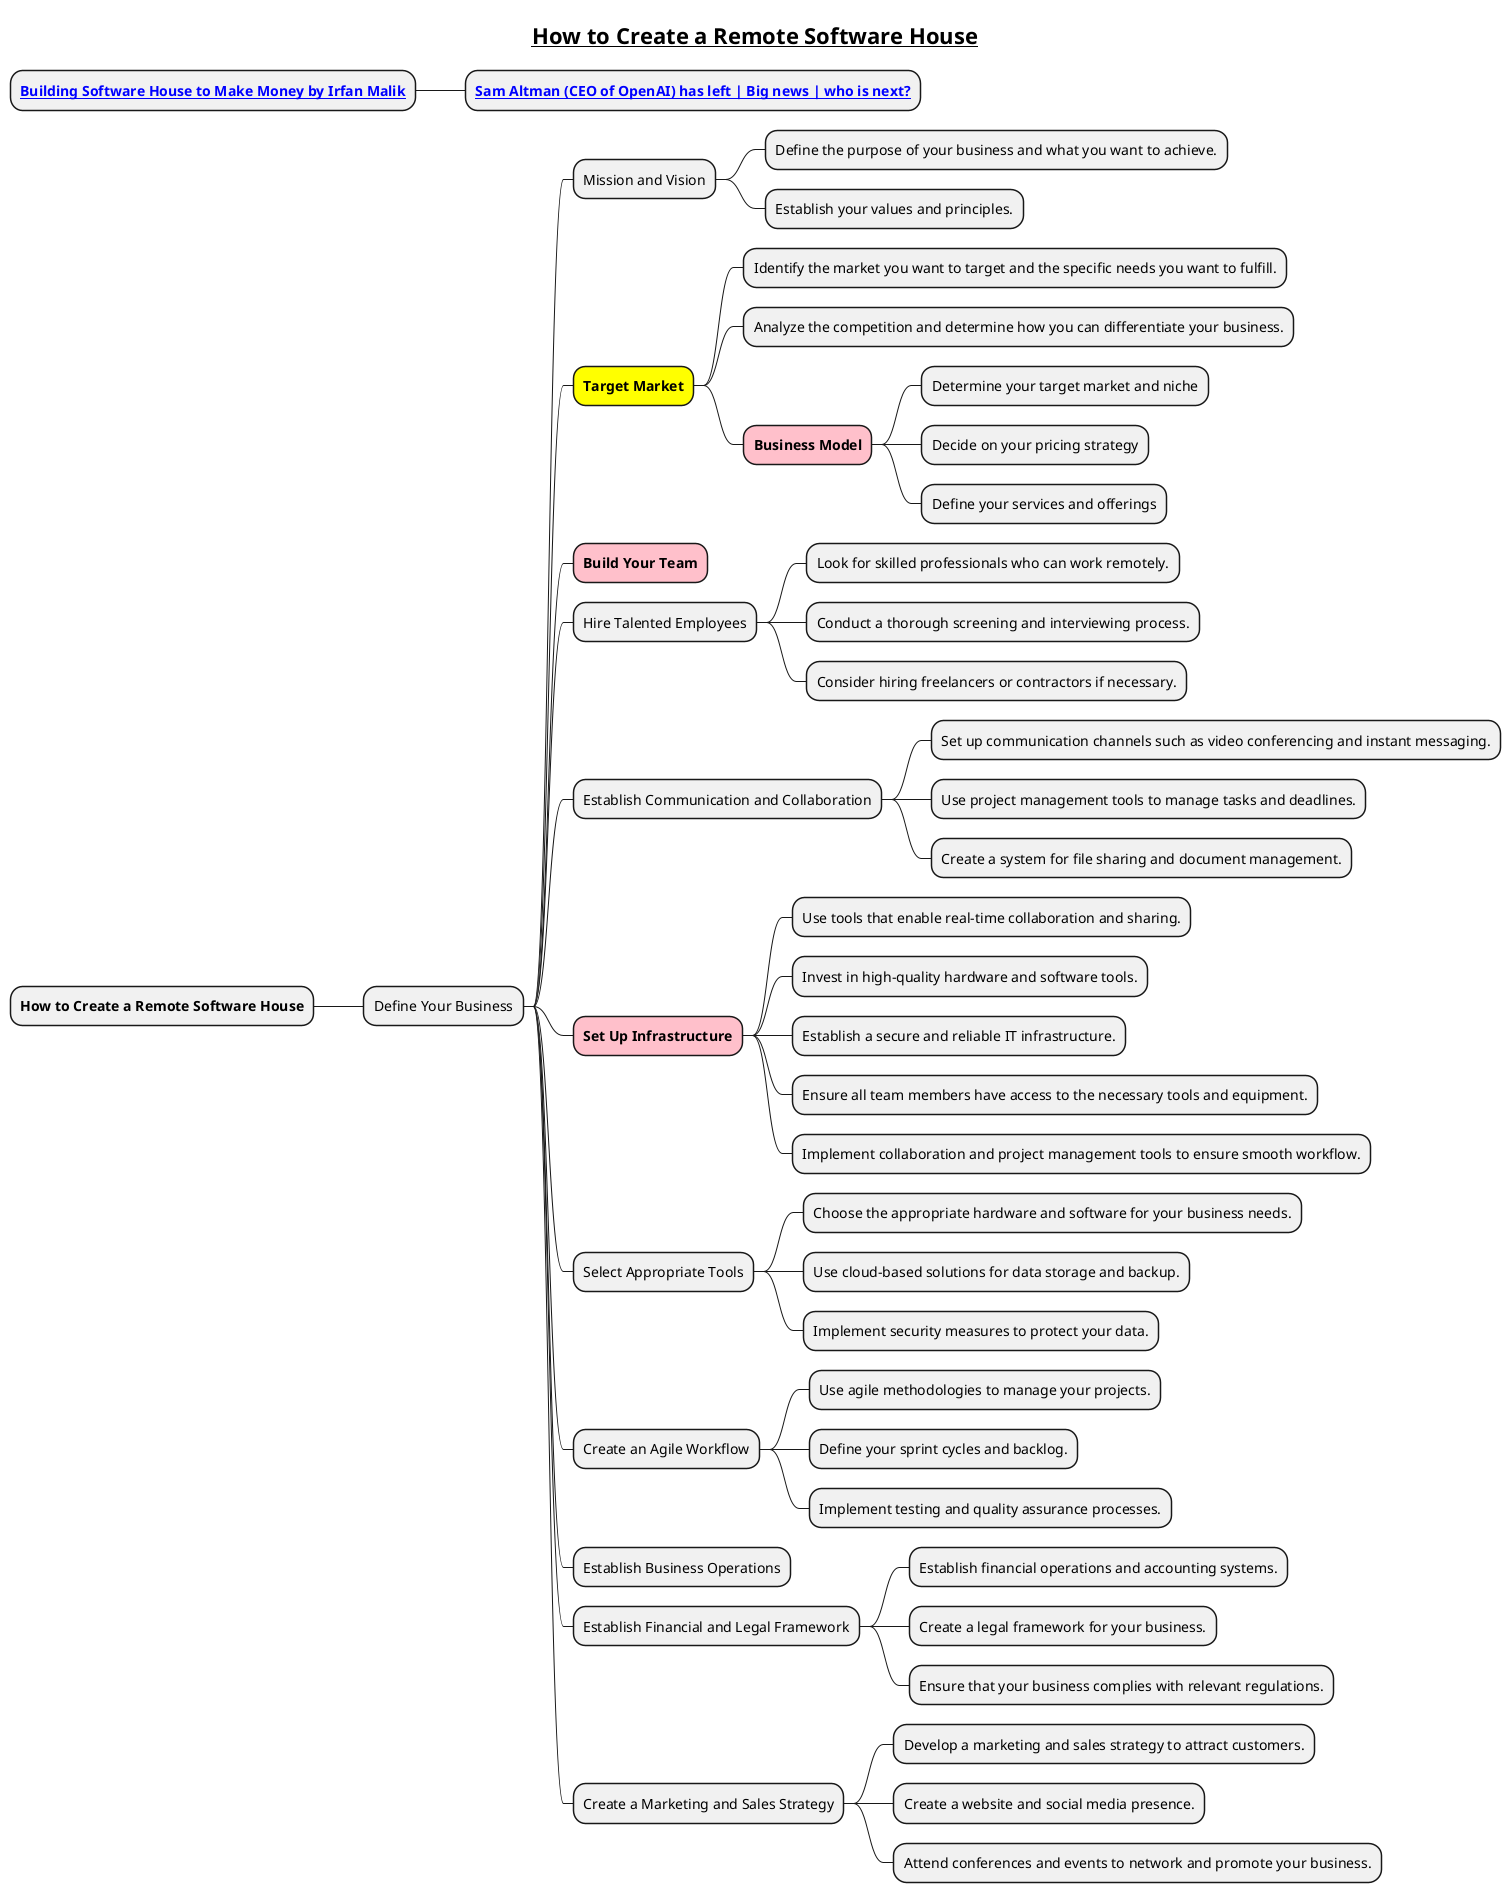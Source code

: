 @startmindmap
title =__How to Create a Remote Software House__
* <b>[[https://www.youtube.com/watch?v=YSs4r95C_Dc&ab_channel=IrfanMalik Building Software House to Make Money by Irfan Malik]]
** <b>[[https://www.youtube.com/watch?v=OxpNNqdCug8&ab_channel=IrfanMalik Sam Altman (CEO of OpenAI) has left | Big news | who is next?]]
* **How to Create a Remote Software House**
** Define Your Business
*** Mission and Vision
**** Define the purpose of your business and what you want to achieve.
**** Establish your values and principles.

***[#yellow] **Target Market**
**** Identify the market you want to target and the specific needs you want to fulfill.
**** Analyze the competition and determine how you can differentiate your business.
****[#pink] **Business Model**
***** Determine your target market and niche
***** Decide on your pricing strategy
***** Define your services and offerings

***[#pink] **Build Your Team**
*** Hire Talented Employees
**** Look for skilled professionals who can work remotely.
**** Conduct a thorough screening and interviewing process.
**** Consider hiring freelancers or contractors if necessary.
*** Establish Communication and Collaboration
**** Set up communication channels such as video conferencing and instant messaging.
**** Use project management tools to manage tasks and deadlines.
**** Create a system for file sharing and document management.
***[#pink] **Set Up Infrastructure**
**** Use tools that enable real-time collaboration and sharing.
**** Invest in high-quality hardware and software tools.
**** Establish a secure and reliable IT infrastructure.
**** Ensure all team members have access to the necessary tools and equipment.
**** Implement collaboration and project management tools to ensure smooth workflow.

*** Select Appropriate Tools
**** Choose the appropriate hardware and software for your business needs.
**** Use cloud-based solutions for data storage and backup.
**** Implement security measures to protect your data.
*** Create an Agile Workflow
**** Use agile methodologies to manage your projects.
**** Define your sprint cycles and backlog.
**** Implement testing and quality assurance processes.
*** Establish Business Operations
*** Establish Financial and Legal Framework
**** Establish financial operations and accounting systems.
**** Create a legal framework for your business.
**** Ensure that your business complies with relevant regulations.
*** Create a Marketing and Sales Strategy
**** Develop a marketing and sales strategy to attract customers.
**** Create a website and social media presence.
**** Attend conferences and events to network and promote your business.
@endmindmap
